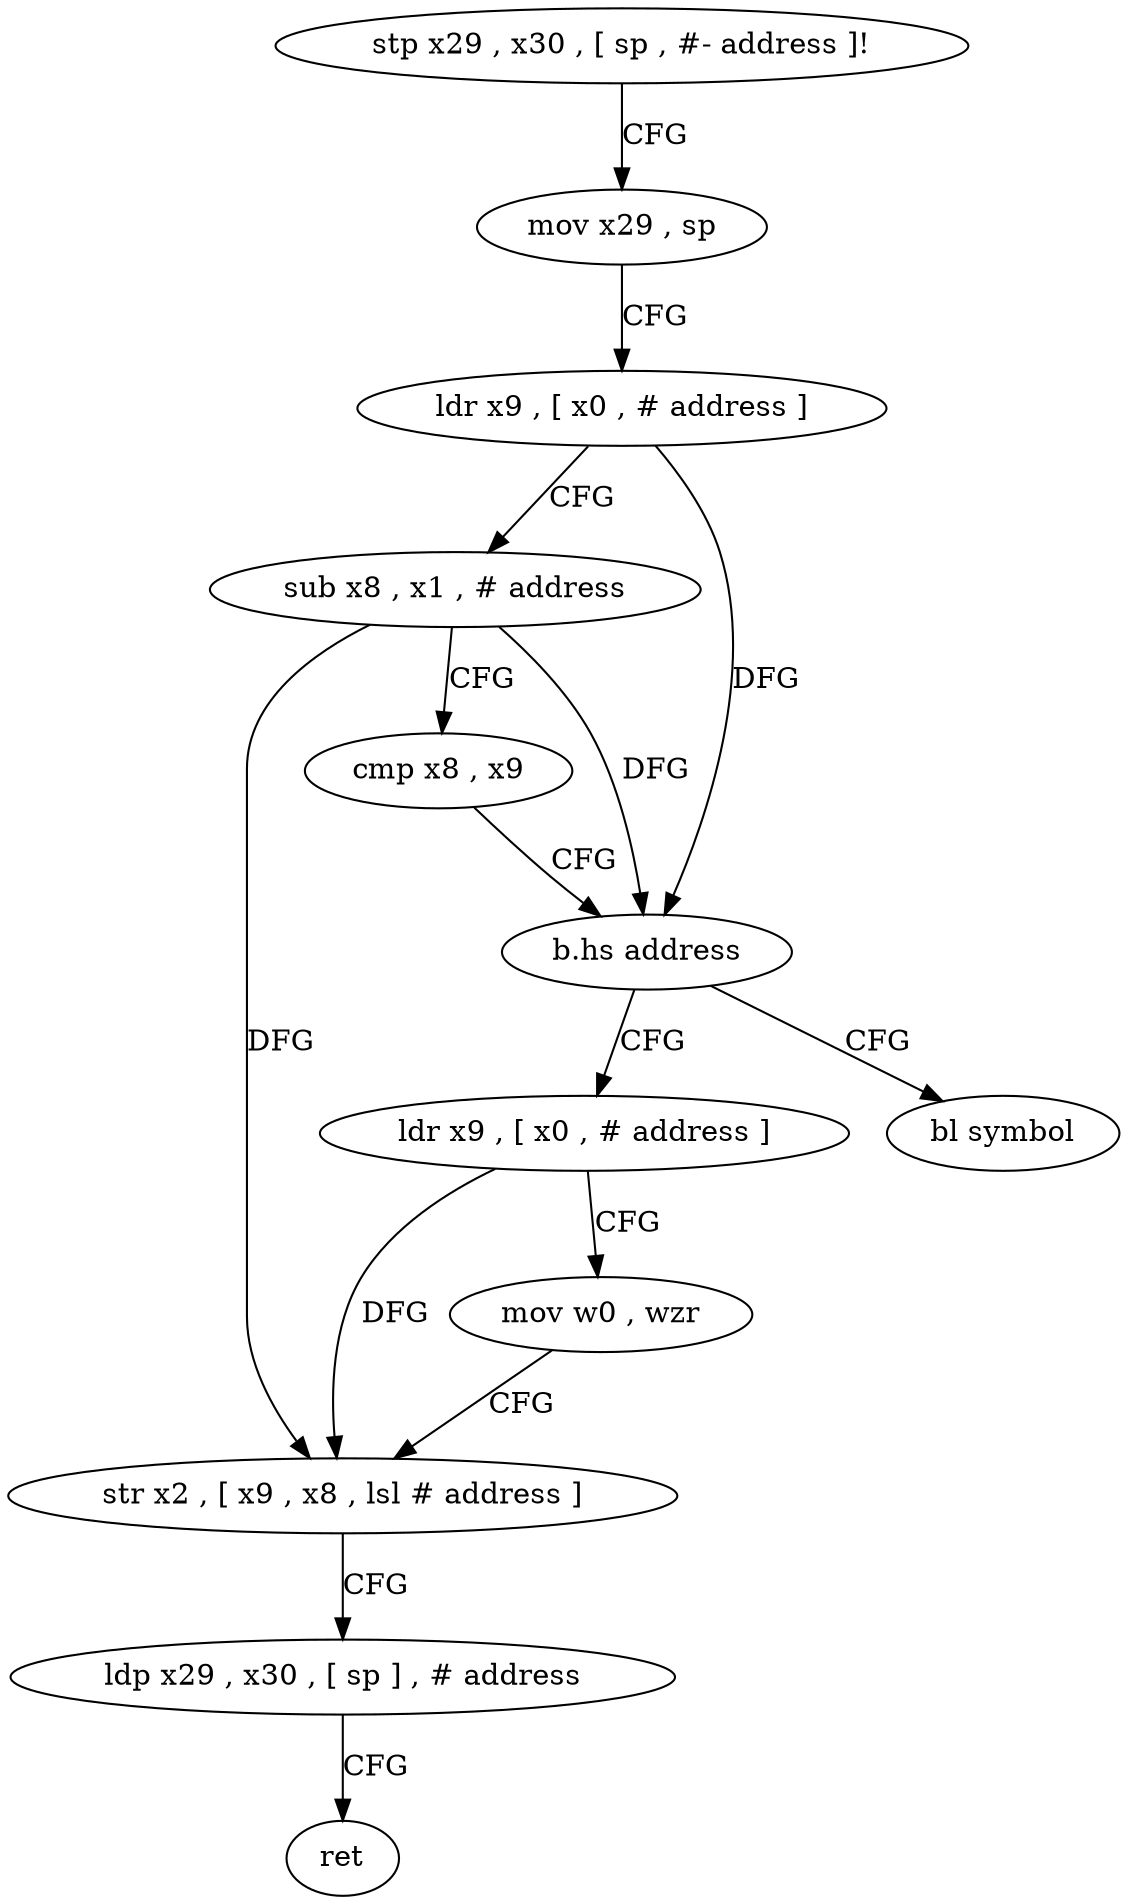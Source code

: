 digraph "func" {
"139004" [label = "stp x29 , x30 , [ sp , #- address ]!" ]
"139008" [label = "mov x29 , sp" ]
"139012" [label = "ldr x9 , [ x0 , # address ]" ]
"139016" [label = "sub x8 , x1 , # address" ]
"139020" [label = "cmp x8 , x9" ]
"139024" [label = "b.hs address" ]
"139048" [label = "bl symbol" ]
"139028" [label = "ldr x9 , [ x0 , # address ]" ]
"139032" [label = "mov w0 , wzr" ]
"139036" [label = "str x2 , [ x9 , x8 , lsl # address ]" ]
"139040" [label = "ldp x29 , x30 , [ sp ] , # address" ]
"139044" [label = "ret" ]
"139004" -> "139008" [ label = "CFG" ]
"139008" -> "139012" [ label = "CFG" ]
"139012" -> "139016" [ label = "CFG" ]
"139012" -> "139024" [ label = "DFG" ]
"139016" -> "139020" [ label = "CFG" ]
"139016" -> "139024" [ label = "DFG" ]
"139016" -> "139036" [ label = "DFG" ]
"139020" -> "139024" [ label = "CFG" ]
"139024" -> "139048" [ label = "CFG" ]
"139024" -> "139028" [ label = "CFG" ]
"139028" -> "139032" [ label = "CFG" ]
"139028" -> "139036" [ label = "DFG" ]
"139032" -> "139036" [ label = "CFG" ]
"139036" -> "139040" [ label = "CFG" ]
"139040" -> "139044" [ label = "CFG" ]
}
